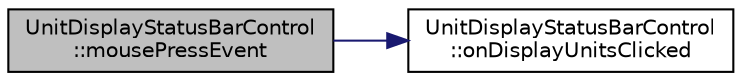 digraph "UnitDisplayStatusBarControl::mousePressEvent"
{
  edge [fontname="Helvetica",fontsize="10",labelfontname="Helvetica",labelfontsize="10"];
  node [fontname="Helvetica",fontsize="10",shape=record];
  rankdir="LR";
  Node16 [label="UnitDisplayStatusBarControl\l::mousePressEvent",height=0.2,width=0.4,color="black", fillcolor="grey75", style="filled", fontcolor="black"];
  Node16 -> Node17 [color="midnightblue",fontsize="10",style="solid",fontname="Helvetica"];
  Node17 [label="UnitDisplayStatusBarControl\l::onDisplayUnitsClicked",height=0.2,width=0.4,color="black", fillcolor="white", style="filled",URL="$class_unit_display_status_bar_control.html#ae9eeb30020311515b4b8d85a460fb596",tooltip="Shows context menu with Display Unit options by the mouse coordinates. "];
}
